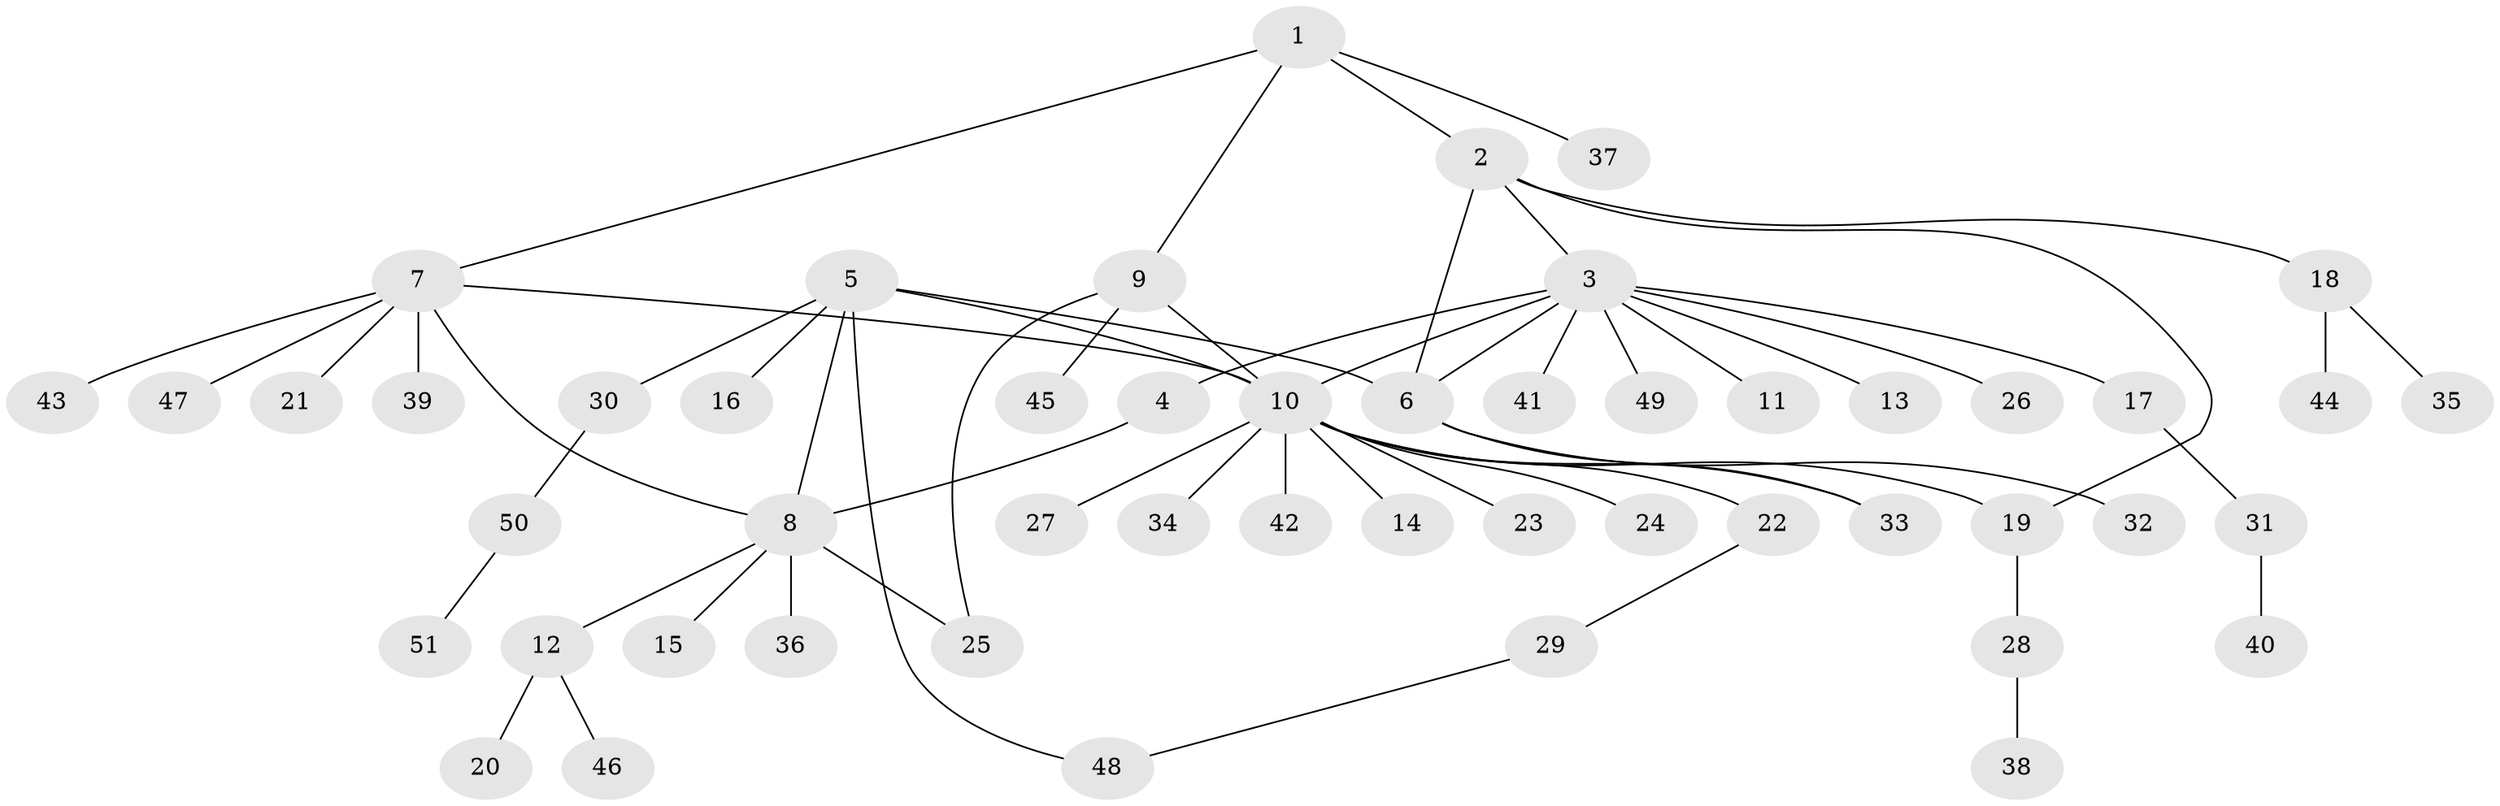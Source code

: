 // coarse degree distribution, {5: 0.11538461538461539, 6: 0.038461538461538464, 1: 0.5769230769230769, 11: 0.038461538461538464, 2: 0.11538461538461539, 3: 0.07692307692307693, 7: 0.038461538461538464}
// Generated by graph-tools (version 1.1) at 2025/37/03/04/25 23:37:45]
// undirected, 51 vertices, 60 edges
graph export_dot {
  node [color=gray90,style=filled];
  1;
  2;
  3;
  4;
  5;
  6;
  7;
  8;
  9;
  10;
  11;
  12;
  13;
  14;
  15;
  16;
  17;
  18;
  19;
  20;
  21;
  22;
  23;
  24;
  25;
  26;
  27;
  28;
  29;
  30;
  31;
  32;
  33;
  34;
  35;
  36;
  37;
  38;
  39;
  40;
  41;
  42;
  43;
  44;
  45;
  46;
  47;
  48;
  49;
  50;
  51;
  1 -- 2;
  1 -- 7;
  1 -- 9;
  1 -- 37;
  2 -- 3;
  2 -- 6;
  2 -- 18;
  2 -- 19;
  3 -- 4;
  3 -- 6;
  3 -- 10;
  3 -- 11;
  3 -- 13;
  3 -- 17;
  3 -- 26;
  3 -- 41;
  3 -- 49;
  4 -- 8;
  5 -- 6;
  5 -- 8;
  5 -- 10;
  5 -- 16;
  5 -- 30;
  5 -- 48;
  6 -- 32;
  6 -- 33;
  7 -- 8;
  7 -- 10;
  7 -- 21;
  7 -- 39;
  7 -- 43;
  7 -- 47;
  8 -- 12;
  8 -- 15;
  8 -- 25;
  8 -- 36;
  9 -- 10;
  9 -- 25;
  9 -- 45;
  10 -- 14;
  10 -- 19;
  10 -- 22;
  10 -- 23;
  10 -- 24;
  10 -- 27;
  10 -- 33;
  10 -- 34;
  10 -- 42;
  12 -- 20;
  12 -- 46;
  17 -- 31;
  18 -- 35;
  18 -- 44;
  19 -- 28;
  22 -- 29;
  28 -- 38;
  29 -- 48;
  30 -- 50;
  31 -- 40;
  50 -- 51;
}
